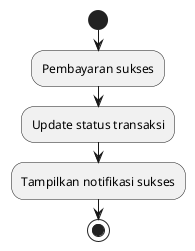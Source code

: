 @startuml
start
:Pembayaran sukses;
:Update status transaksi;
:Tampilkan notifikasi sukses;
stop
@enduml